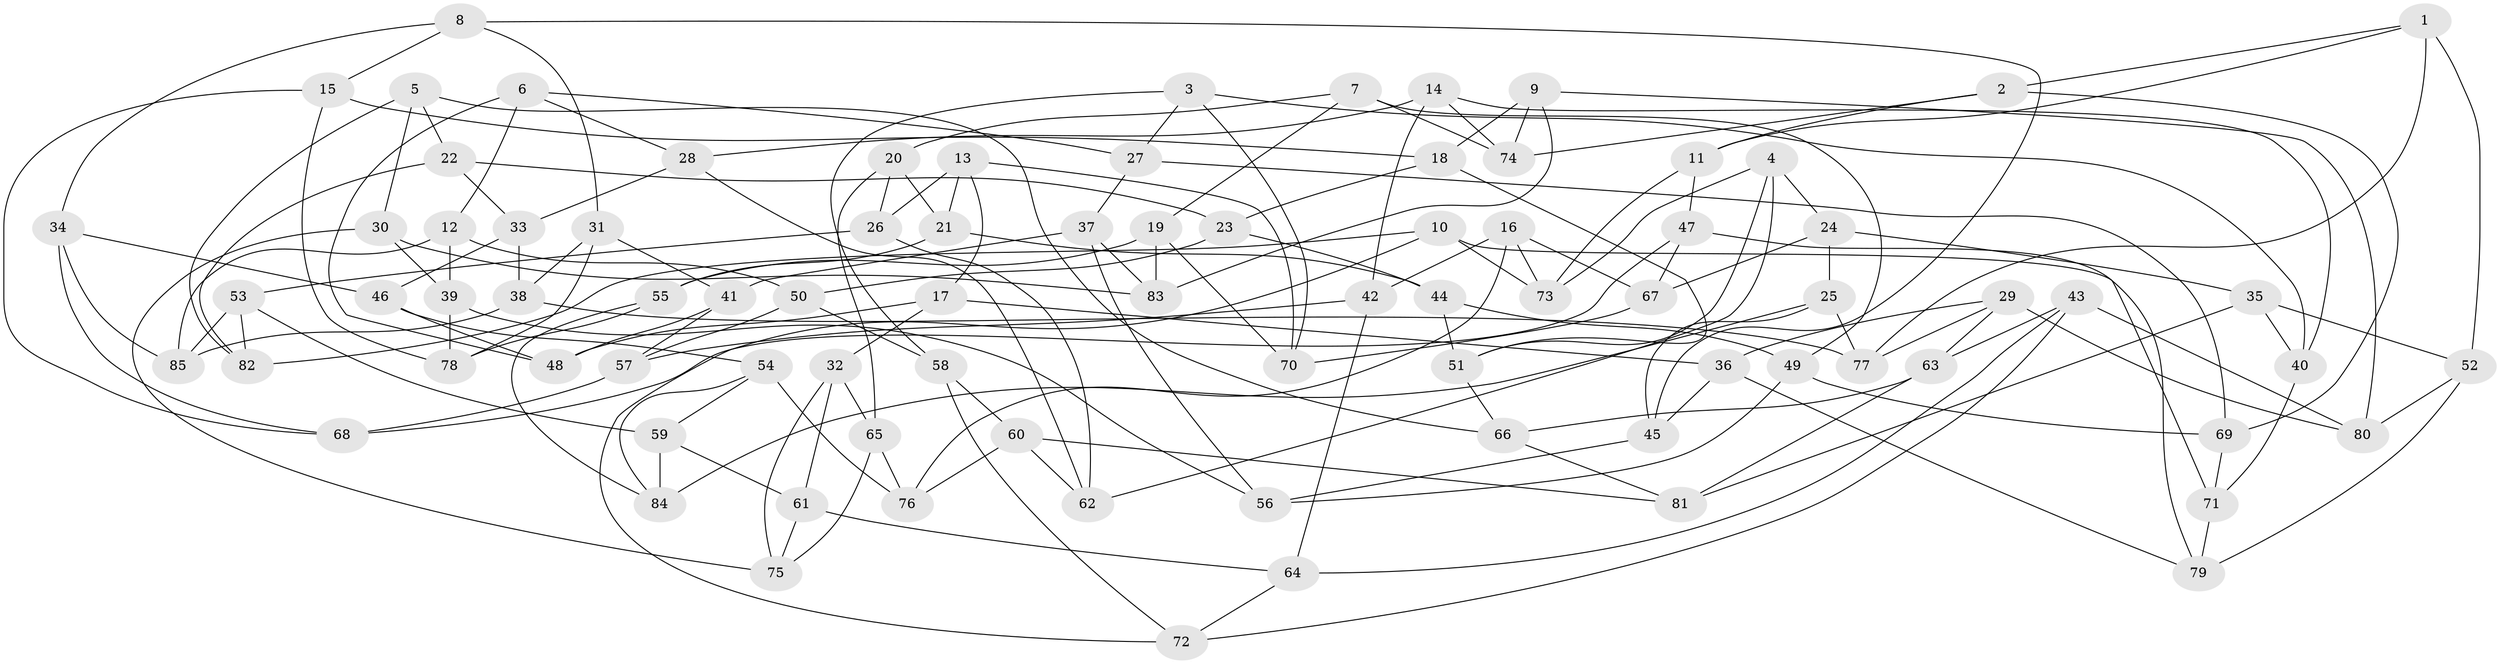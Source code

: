 // Generated by graph-tools (version 1.1) at 2025/11/02/27/25 16:11:47]
// undirected, 85 vertices, 170 edges
graph export_dot {
graph [start="1"]
  node [color=gray90,style=filled];
  1;
  2;
  3;
  4;
  5;
  6;
  7;
  8;
  9;
  10;
  11;
  12;
  13;
  14;
  15;
  16;
  17;
  18;
  19;
  20;
  21;
  22;
  23;
  24;
  25;
  26;
  27;
  28;
  29;
  30;
  31;
  32;
  33;
  34;
  35;
  36;
  37;
  38;
  39;
  40;
  41;
  42;
  43;
  44;
  45;
  46;
  47;
  48;
  49;
  50;
  51;
  52;
  53;
  54;
  55;
  56;
  57;
  58;
  59;
  60;
  61;
  62;
  63;
  64;
  65;
  66;
  67;
  68;
  69;
  70;
  71;
  72;
  73;
  74;
  75;
  76;
  77;
  78;
  79;
  80;
  81;
  82;
  83;
  84;
  85;
  1 -- 52;
  1 -- 77;
  1 -- 11;
  1 -- 2;
  2 -- 74;
  2 -- 69;
  2 -- 11;
  3 -- 70;
  3 -- 58;
  3 -- 40;
  3 -- 27;
  4 -- 51;
  4 -- 62;
  4 -- 24;
  4 -- 73;
  5 -- 30;
  5 -- 22;
  5 -- 66;
  5 -- 82;
  6 -- 28;
  6 -- 27;
  6 -- 48;
  6 -- 12;
  7 -- 49;
  7 -- 20;
  7 -- 19;
  7 -- 74;
  8 -- 15;
  8 -- 45;
  8 -- 34;
  8 -- 31;
  9 -- 80;
  9 -- 18;
  9 -- 83;
  9 -- 74;
  10 -- 73;
  10 -- 72;
  10 -- 82;
  10 -- 71;
  11 -- 47;
  11 -- 73;
  12 -- 85;
  12 -- 50;
  12 -- 39;
  13 -- 21;
  13 -- 70;
  13 -- 17;
  13 -- 26;
  14 -- 28;
  14 -- 42;
  14 -- 40;
  14 -- 74;
  15 -- 68;
  15 -- 78;
  15 -- 18;
  16 -- 42;
  16 -- 76;
  16 -- 73;
  16 -- 67;
  17 -- 32;
  17 -- 48;
  17 -- 36;
  18 -- 23;
  18 -- 51;
  19 -- 83;
  19 -- 55;
  19 -- 70;
  20 -- 26;
  20 -- 21;
  20 -- 65;
  21 -- 44;
  21 -- 55;
  22 -- 82;
  22 -- 33;
  22 -- 23;
  23 -- 44;
  23 -- 50;
  24 -- 25;
  24 -- 67;
  24 -- 35;
  25 -- 84;
  25 -- 45;
  25 -- 77;
  26 -- 53;
  26 -- 62;
  27 -- 69;
  27 -- 37;
  28 -- 33;
  28 -- 62;
  29 -- 36;
  29 -- 77;
  29 -- 63;
  29 -- 80;
  30 -- 39;
  30 -- 75;
  30 -- 83;
  31 -- 41;
  31 -- 38;
  31 -- 78;
  32 -- 61;
  32 -- 65;
  32 -- 75;
  33 -- 46;
  33 -- 38;
  34 -- 46;
  34 -- 85;
  34 -- 68;
  35 -- 40;
  35 -- 81;
  35 -- 52;
  36 -- 45;
  36 -- 79;
  37 -- 56;
  37 -- 83;
  37 -- 41;
  38 -- 77;
  38 -- 85;
  39 -- 56;
  39 -- 78;
  40 -- 71;
  41 -- 57;
  41 -- 48;
  42 -- 64;
  42 -- 57;
  43 -- 80;
  43 -- 72;
  43 -- 63;
  43 -- 64;
  44 -- 51;
  44 -- 49;
  45 -- 56;
  46 -- 48;
  46 -- 54;
  47 -- 79;
  47 -- 68;
  47 -- 67;
  49 -- 56;
  49 -- 69;
  50 -- 58;
  50 -- 57;
  51 -- 66;
  52 -- 79;
  52 -- 80;
  53 -- 59;
  53 -- 85;
  53 -- 82;
  54 -- 59;
  54 -- 76;
  54 -- 84;
  55 -- 84;
  55 -- 78;
  57 -- 68;
  58 -- 72;
  58 -- 60;
  59 -- 61;
  59 -- 84;
  60 -- 76;
  60 -- 81;
  60 -- 62;
  61 -- 75;
  61 -- 64;
  63 -- 81;
  63 -- 66;
  64 -- 72;
  65 -- 75;
  65 -- 76;
  66 -- 81;
  67 -- 70;
  69 -- 71;
  71 -- 79;
}
